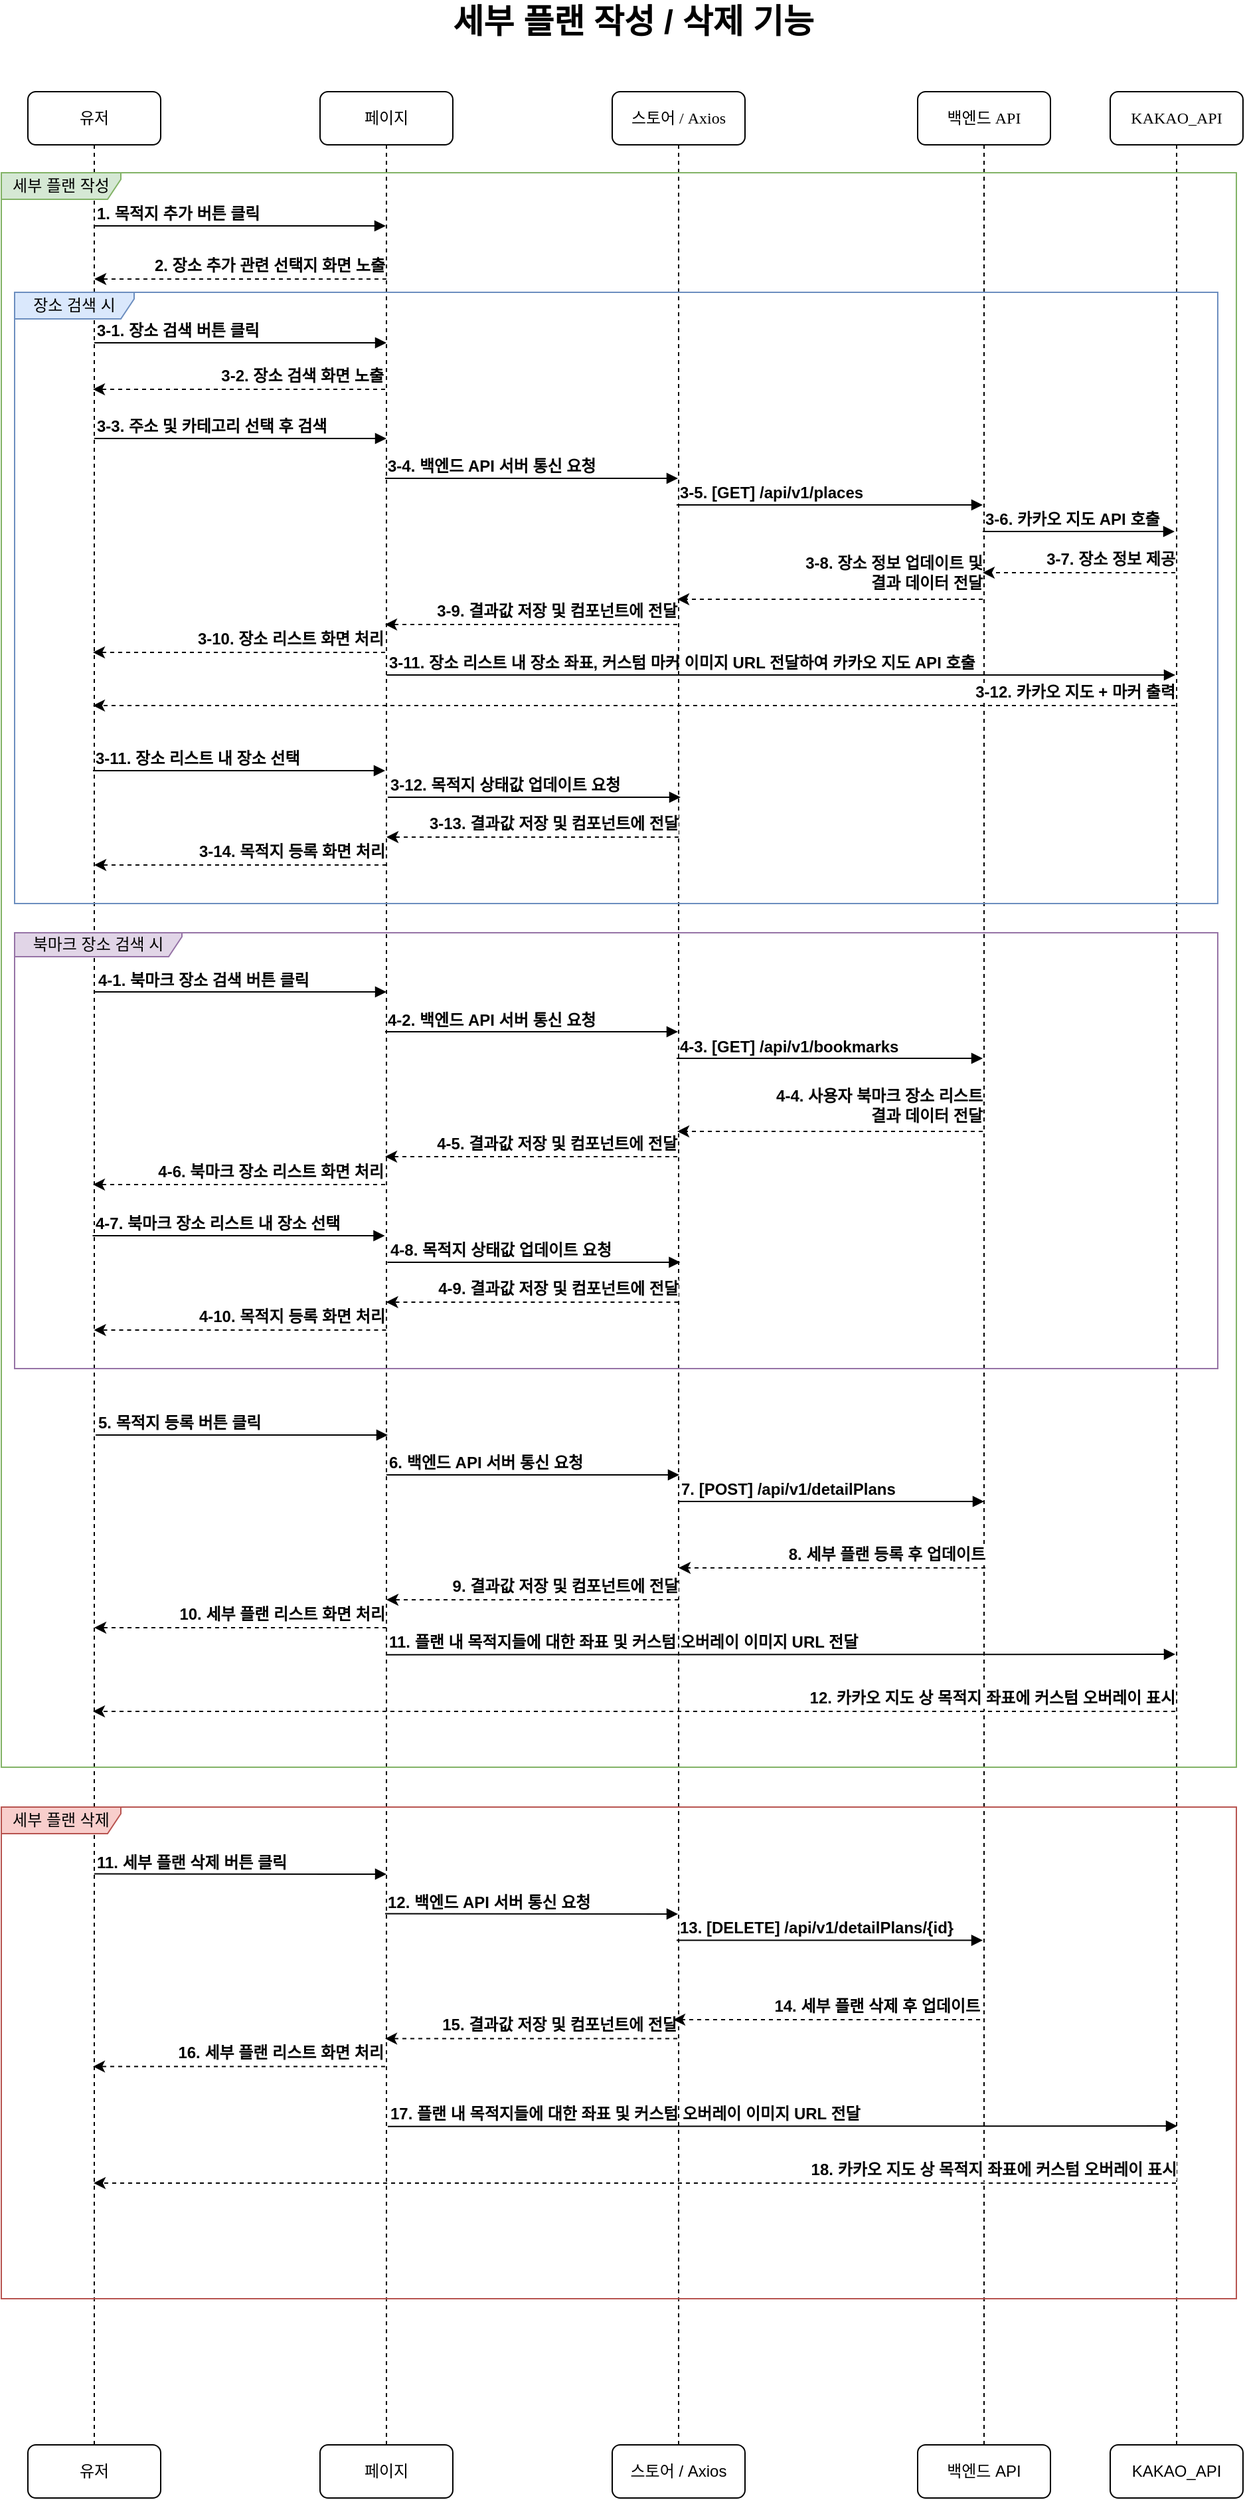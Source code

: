 <mxfile version="21.2.6" type="device">
  <diagram name="Page-1" id="13e1069c-82ec-6db2-03f1-153e76fe0fe0">
    <mxGraphModel dx="1304" dy="643" grid="1" gridSize="10" guides="1" tooltips="1" connect="1" arrows="1" fold="1" page="1" pageScale="1" pageWidth="1100" pageHeight="850" background="none" math="0" shadow="0">
      <root>
        <mxCell id="0" />
        <mxCell id="1" parent="0" />
        <mxCell id="7baba1c4bc27f4b0-2" value="페이지" style="shape=umlLifeline;perimeter=lifelinePerimeter;whiteSpace=wrap;html=1;container=1;collapsible=0;recursiveResize=0;outlineConnect=0;rounded=1;shadow=0;comic=0;labelBackgroundColor=none;strokeWidth=1;fontFamily=Verdana;fontSize=12;align=center;" parent="1" vertex="1">
          <mxGeometry x="314" y="109" width="100" height="1771" as="geometry" />
        </mxCell>
        <mxCell id="7baba1c4bc27f4b0-3" value="스토어 / Axios" style="shape=umlLifeline;perimeter=lifelinePerimeter;whiteSpace=wrap;html=1;container=1;collapsible=0;recursiveResize=0;outlineConnect=0;rounded=1;shadow=0;comic=0;labelBackgroundColor=none;strokeWidth=1;fontFamily=Verdana;fontSize=12;align=center;movable=1;resizable=1;rotatable=1;deletable=1;editable=1;locked=0;connectable=1;" parent="1" vertex="1">
          <mxGeometry x="534" y="109" width="100" height="1771" as="geometry" />
        </mxCell>
        <mxCell id="7baba1c4bc27f4b0-4" value="KAKAO_API" style="shape=umlLifeline;perimeter=lifelinePerimeter;whiteSpace=wrap;html=1;container=1;collapsible=0;recursiveResize=0;outlineConnect=0;rounded=1;shadow=0;comic=0;labelBackgroundColor=none;strokeWidth=1;fontFamily=Verdana;fontSize=12;align=center;" parent="1" vertex="1">
          <mxGeometry x="909" y="109" width="100" height="1771" as="geometry" />
        </mxCell>
        <mxCell id="7baba1c4bc27f4b0-8" value="유저" style="shape=umlLifeline;perimeter=lifelinePerimeter;whiteSpace=wrap;html=1;container=1;collapsible=0;recursiveResize=0;outlineConnect=0;rounded=1;shadow=0;comic=0;labelBackgroundColor=none;strokeWidth=1;fontFamily=Verdana;fontSize=12;align=center;" parent="1" vertex="1">
          <mxGeometry x="94" y="109" width="100" height="1771" as="geometry" />
        </mxCell>
        <mxCell id="7baba1c4bc27f4b0-11" value="1. 목적지 추가 버튼 클릭" style="html=1;verticalAlign=bottom;endArrow=block;labelBackgroundColor=none;fontFamily=Helvetica;fontSize=12;edgeStyle=elbowEdgeStyle;elbow=vertical;align=left;fontStyle=1" parent="1" edge="1">
          <mxGeometry x="-1" relative="1" as="geometry">
            <mxPoint x="143.5" y="210" as="sourcePoint" />
            <mxPoint x="363.5" y="210" as="targetPoint" />
            <mxPoint as="offset" />
          </mxGeometry>
        </mxCell>
        <mxCell id="d7kwrDIypniRsh-_axAG-28" value="유저" style="rounded=1;whiteSpace=wrap;html=1;fontSize=12;" parent="1" vertex="1">
          <mxGeometry x="94" y="1880" width="100" height="40" as="geometry" />
        </mxCell>
        <mxCell id="d7kwrDIypniRsh-_axAG-29" value="페이지" style="rounded=1;whiteSpace=wrap;html=1;fontSize=12;" parent="1" vertex="1">
          <mxGeometry x="314" y="1880" width="100" height="40" as="geometry" />
        </mxCell>
        <mxCell id="d7kwrDIypniRsh-_axAG-30" value="스토어 / Axios" style="rounded=1;whiteSpace=wrap;html=1;fontSize=12;" parent="1" vertex="1">
          <mxGeometry x="534" y="1880" width="100" height="40" as="geometry" />
        </mxCell>
        <mxCell id="d7kwrDIypniRsh-_axAG-31" value="KAKAO_API" style="rounded=1;whiteSpace=wrap;html=1;fontSize=12;" parent="1" vertex="1">
          <mxGeometry x="909" y="1880" width="100" height="40" as="geometry" />
        </mxCell>
        <mxCell id="d7kwrDIypniRsh-_axAG-33" value="&lt;span style=&quot;font-size: 25px;&quot;&gt;&lt;b&gt;세부 플랜 작성 / 삭제 기능&lt;/b&gt;&lt;/span&gt;" style="text;html=1;strokeColor=none;fillColor=none;align=center;verticalAlign=middle;whiteSpace=wrap;rounded=0;fontSize=12;" parent="1" vertex="1">
          <mxGeometry x="154" y="40" width="792" height="30" as="geometry" />
        </mxCell>
        <mxCell id="fj5dnLexoJdEt0vvxZNv-23" value="백엔드 API" style="shape=umlLifeline;perimeter=lifelinePerimeter;whiteSpace=wrap;html=1;container=1;collapsible=0;recursiveResize=0;outlineConnect=0;rounded=1;shadow=0;comic=0;labelBackgroundColor=none;strokeWidth=1;fontFamily=Verdana;fontSize=12;align=center;" parent="1" vertex="1">
          <mxGeometry x="764" y="109" width="100" height="1771" as="geometry" />
        </mxCell>
        <mxCell id="fj5dnLexoJdEt0vvxZNv-26" value="백엔드 API" style="rounded=1;whiteSpace=wrap;html=1;fontSize=12;" parent="1" vertex="1">
          <mxGeometry x="764" y="1880" width="100" height="40" as="geometry" />
        </mxCell>
        <mxCell id="fj5dnLexoJdEt0vvxZNv-44" value="11. 플랜 내 목적지들에 대한 좌표 및 커스텀 오버레이 이미지 URL 전달" style="html=1;verticalAlign=bottom;endArrow=block;labelBackgroundColor=none;fontFamily=Helvetica;fontSize=12;edgeStyle=elbowEdgeStyle;elbow=vertical;align=left;fontStyle=1" parent="1" edge="1">
          <mxGeometry x="-0.999" relative="1" as="geometry">
            <mxPoint x="363.5" y="1285.33" as="sourcePoint" />
            <mxPoint x="958" y="1285" as="targetPoint" />
            <mxPoint as="offset" />
          </mxGeometry>
        </mxCell>
        <mxCell id="fj5dnLexoJdEt0vvxZNv-48" value="12. 카카오 지도 상 목적지 좌표에 커스텀 오버레이 표시" style="endArrow=classic;html=1;rounded=0;dashed=1;align=right;fontSize=12;fontStyle=1" parent="1" edge="1">
          <mxGeometry x="-1" y="-10" width="50" height="50" relative="1" as="geometry">
            <mxPoint x="958" y="1328" as="sourcePoint" />
            <mxPoint x="143" y="1328" as="targetPoint" />
            <Array as="points">
              <mxPoint x="563.5" y="1328" />
            </Array>
            <mxPoint x="1" as="offset" />
          </mxGeometry>
        </mxCell>
        <mxCell id="fj5dnLexoJdEt0vvxZNv-49" value="세부 플랜 작성" style="shape=umlFrame;whiteSpace=wrap;html=1;pointerEvents=0;width=90;height=20;fillColor=#d5e8d4;strokeColor=#82b366;" parent="1" vertex="1">
          <mxGeometry x="74" y="170" width="930" height="1200" as="geometry" />
        </mxCell>
        <mxCell id="fj5dnLexoJdEt0vvxZNv-80" value="2. 장소 추가 관련 선택지 화면 노출" style="endArrow=classic;html=1;rounded=0;dashed=1;align=right;fontSize=12;fontStyle=1" parent="1" edge="1">
          <mxGeometry x="-1" y="-10" width="50" height="50" relative="1" as="geometry">
            <mxPoint x="364" y="250" as="sourcePoint" />
            <mxPoint x="144" y="250" as="targetPoint" />
            <Array as="points">
              <mxPoint x="364" y="250" />
              <mxPoint x="334" y="250" />
            </Array>
            <mxPoint as="offset" />
          </mxGeometry>
        </mxCell>
        <mxCell id="N0yfgly27lMoUbKmG3n6-20" value="3-1. 장소 검색 버튼 클릭" style="html=1;verticalAlign=bottom;endArrow=block;labelBackgroundColor=none;fontFamily=Helvetica;fontSize=12;edgeStyle=elbowEdgeStyle;elbow=vertical;align=left;fontStyle=1" edge="1" parent="1">
          <mxGeometry x="-1" relative="1" as="geometry">
            <mxPoint x="144" y="298" as="sourcePoint" />
            <mxPoint x="364" y="298" as="targetPoint" />
            <mxPoint as="offset" />
          </mxGeometry>
        </mxCell>
        <mxCell id="N0yfgly27lMoUbKmG3n6-21" value="3-2. 장소 검색 화면 노출" style="endArrow=classic;html=1;rounded=0;dashed=1;align=right;fontSize=12;fontStyle=1" edge="1" parent="1">
          <mxGeometry x="-1" y="-10" width="50" height="50" relative="1" as="geometry">
            <mxPoint x="363" y="333" as="sourcePoint" />
            <mxPoint x="143" y="333" as="targetPoint" />
            <Array as="points">
              <mxPoint x="363" y="333" />
              <mxPoint x="333" y="333" />
            </Array>
            <mxPoint as="offset" />
          </mxGeometry>
        </mxCell>
        <mxCell id="N0yfgly27lMoUbKmG3n6-22" value="3-3. 주소 및 카테고리 선택 후 검색" style="html=1;verticalAlign=bottom;endArrow=block;labelBackgroundColor=none;fontFamily=Helvetica;fontSize=12;edgeStyle=elbowEdgeStyle;elbow=vertical;align=left;fontStyle=1" edge="1" parent="1">
          <mxGeometry x="-1" relative="1" as="geometry">
            <mxPoint x="144" y="370" as="sourcePoint" />
            <mxPoint x="364" y="370" as="targetPoint" />
            <mxPoint as="offset" />
          </mxGeometry>
        </mxCell>
        <mxCell id="N0yfgly27lMoUbKmG3n6-23" value="3-4. 백엔드 API 서버 통신 요청" style="html=1;verticalAlign=bottom;endArrow=block;labelBackgroundColor=none;fontFamily=Helvetica;fontSize=12;edgeStyle=elbowEdgeStyle;elbow=vertical;align=left;fontStyle=1" edge="1" parent="1">
          <mxGeometry x="-1" relative="1" as="geometry">
            <mxPoint x="363" y="400" as="sourcePoint" />
            <mxPoint x="583.5" y="400" as="targetPoint" />
            <mxPoint as="offset" />
          </mxGeometry>
        </mxCell>
        <mxCell id="N0yfgly27lMoUbKmG3n6-24" value="3-5. [GET] /api/v1/places" style="html=1;verticalAlign=bottom;endArrow=block;labelBackgroundColor=none;fontFamily=Helvetica;fontSize=12;edgeStyle=elbowEdgeStyle;elbow=vertical;align=left;fontStyle=1;" edge="1" parent="1">
          <mxGeometry x="-1" relative="1" as="geometry">
            <mxPoint x="582.5" y="420" as="sourcePoint" />
            <mxPoint x="813" y="420" as="targetPoint" />
            <mxPoint as="offset" />
            <Array as="points">
              <mxPoint x="813" y="420" />
            </Array>
          </mxGeometry>
        </mxCell>
        <mxCell id="N0yfgly27lMoUbKmG3n6-25" value="3-6. 카카오 지도 API 호출" style="html=1;verticalAlign=bottom;endArrow=block;labelBackgroundColor=none;fontFamily=Helvetica;fontSize=12;edgeStyle=elbowEdgeStyle;elbow=vertical;align=left;fontStyle=1" edge="1" parent="1">
          <mxGeometry x="-1" relative="1" as="geometry">
            <mxPoint x="813" y="440" as="sourcePoint" />
            <mxPoint x="957.5" y="440" as="targetPoint" />
            <mxPoint as="offset" />
          </mxGeometry>
        </mxCell>
        <mxCell id="N0yfgly27lMoUbKmG3n6-26" value="3-7. 장소 정보 제공" style="endArrow=classic;html=1;rounded=0;dashed=1;align=right;fontSize=12;fontStyle=1" edge="1" parent="1">
          <mxGeometry x="-1" y="-10" width="50" height="50" relative="1" as="geometry">
            <mxPoint x="958" y="471" as="sourcePoint" />
            <mxPoint x="813" y="471" as="targetPoint" />
            <Array as="points">
              <mxPoint x="923" y="471" />
              <mxPoint x="893" y="471" />
            </Array>
            <mxPoint x="1" as="offset" />
          </mxGeometry>
        </mxCell>
        <mxCell id="N0yfgly27lMoUbKmG3n6-27" value="3-8. 장소 정보 업데이트 및&lt;br&gt;결과 데이터 전달" style="endArrow=classic;html=1;rounded=0;dashed=1;align=right;fontSize=12;fontStyle=1" edge="1" parent="1">
          <mxGeometry x="-1" y="-20" width="50" height="50" relative="1" as="geometry">
            <mxPoint x="813" y="491" as="sourcePoint" />
            <mxPoint x="583" y="491" as="targetPoint" />
            <Array as="points">
              <mxPoint x="763" y="491" />
              <mxPoint x="733" y="491" />
            </Array>
            <mxPoint x="1" as="offset" />
          </mxGeometry>
        </mxCell>
        <mxCell id="N0yfgly27lMoUbKmG3n6-28" value="3-9. 결과값 저장 및 컴포넌트에 전달" style="endArrow=classic;html=1;rounded=0;dashed=1;align=right;fontSize=12;fontStyle=1" edge="1" parent="1">
          <mxGeometry x="-1" y="-10" width="50" height="50" relative="1" as="geometry">
            <mxPoint x="583" y="510" as="sourcePoint" />
            <mxPoint x="363" y="510" as="targetPoint" />
            <Array as="points">
              <mxPoint x="563" y="510" />
            </Array>
            <mxPoint x="1" as="offset" />
          </mxGeometry>
        </mxCell>
        <mxCell id="N0yfgly27lMoUbKmG3n6-29" value="3-10. 장소 리스트 화면 처리" style="endArrow=classic;html=1;rounded=0;dashed=1;align=right;fontSize=12;fontStyle=1" edge="1" parent="1">
          <mxGeometry x="-1" y="-10" width="50" height="50" relative="1" as="geometry">
            <mxPoint x="363" y="531" as="sourcePoint" />
            <mxPoint x="143" y="531" as="targetPoint" />
            <Array as="points">
              <mxPoint x="363" y="531" />
              <mxPoint x="333" y="531" />
            </Array>
            <mxPoint as="offset" />
          </mxGeometry>
        </mxCell>
        <mxCell id="N0yfgly27lMoUbKmG3n6-30" value="3-11. 장소 리스트 내 장소 좌표, 커스텀 마커 이미지 URL 전달하여 카카오 지도 API 호출" style="html=1;verticalAlign=bottom;endArrow=block;labelBackgroundColor=none;fontFamily=Helvetica;fontSize=12;edgeStyle=elbowEdgeStyle;elbow=vertical;align=left;fontStyle=1" edge="1" parent="1">
          <mxGeometry x="-1" relative="1" as="geometry">
            <mxPoint x="364" y="548" as="sourcePoint" />
            <mxPoint x="958" y="548" as="targetPoint" />
            <mxPoint as="offset" />
          </mxGeometry>
        </mxCell>
        <mxCell id="N0yfgly27lMoUbKmG3n6-31" value="3-12. 카카오 지도 + 마커 출력" style="endArrow=classic;html=1;rounded=0;dashed=1;align=right;fontSize=12;fontStyle=1" edge="1" parent="1">
          <mxGeometry x="-1" y="-10" width="50" height="50" relative="1" as="geometry">
            <mxPoint x="958" y="571" as="sourcePoint" />
            <mxPoint x="143" y="571" as="targetPoint" />
            <Array as="points">
              <mxPoint x="923" y="571" />
              <mxPoint x="893" y="571" />
            </Array>
            <mxPoint x="1" as="offset" />
          </mxGeometry>
        </mxCell>
        <mxCell id="N0yfgly27lMoUbKmG3n6-32" value="3-11. 장소 리스트 내 장소 선택" style="html=1;verticalAlign=bottom;endArrow=block;labelBackgroundColor=none;fontFamily=Helvetica;fontSize=12;edgeStyle=elbowEdgeStyle;elbow=vertical;align=left;fontStyle=1" edge="1" parent="1">
          <mxGeometry x="-1" relative="1" as="geometry">
            <mxPoint x="143" y="620" as="sourcePoint" />
            <mxPoint x="363" y="620" as="targetPoint" />
            <mxPoint as="offset" />
          </mxGeometry>
        </mxCell>
        <mxCell id="N0yfgly27lMoUbKmG3n6-34" value="3-12. 목적지 상태값 업데이트 요청" style="html=1;verticalAlign=bottom;endArrow=block;labelBackgroundColor=none;fontFamily=Helvetica;fontSize=12;edgeStyle=elbowEdgeStyle;elbow=vertical;align=left;fontStyle=1" edge="1" parent="1">
          <mxGeometry x="-1" relative="1" as="geometry">
            <mxPoint x="365" y="640" as="sourcePoint" />
            <mxPoint x="585.5" y="640" as="targetPoint" />
            <mxPoint as="offset" />
          </mxGeometry>
        </mxCell>
        <mxCell id="N0yfgly27lMoUbKmG3n6-36" value="3-13. 결과값 저장 및 컴포넌트에 전달" style="endArrow=classic;html=1;rounded=0;dashed=1;align=right;fontSize=12;fontStyle=1" edge="1" parent="1">
          <mxGeometry x="-1" y="-10" width="50" height="50" relative="1" as="geometry">
            <mxPoint x="584" y="670" as="sourcePoint" />
            <mxPoint x="364" y="670" as="targetPoint" />
            <Array as="points">
              <mxPoint x="564" y="670" />
            </Array>
            <mxPoint x="1" as="offset" />
          </mxGeometry>
        </mxCell>
        <mxCell id="N0yfgly27lMoUbKmG3n6-37" value="3-14. 목적지 등록 화면 처리" style="endArrow=classic;html=1;rounded=0;dashed=1;align=right;fontSize=12;fontStyle=1" edge="1" parent="1">
          <mxGeometry x="-1" y="-10" width="50" height="50" relative="1" as="geometry">
            <mxPoint x="364" y="691" as="sourcePoint" />
            <mxPoint x="144" y="691" as="targetPoint" />
            <Array as="points">
              <mxPoint x="364" y="691" />
              <mxPoint x="334" y="691" />
            </Array>
            <mxPoint as="offset" />
          </mxGeometry>
        </mxCell>
        <mxCell id="N0yfgly27lMoUbKmG3n6-38" value="장소 검색 시" style="shape=umlFrame;whiteSpace=wrap;html=1;pointerEvents=0;width=90;height=20;fillColor=#dae8fc;strokeColor=#6c8ebf;" vertex="1" parent="1">
          <mxGeometry x="84" y="260" width="906" height="460" as="geometry" />
        </mxCell>
        <mxCell id="N0yfgly27lMoUbKmG3n6-39" value="4-1. 북마크 장소 검색 버튼 클릭" style="html=1;verticalAlign=bottom;endArrow=block;labelBackgroundColor=none;fontFamily=Helvetica;fontSize=12;edgeStyle=elbowEdgeStyle;elbow=vertical;align=left;fontStyle=1" edge="1" parent="1">
          <mxGeometry x="-0.997" relative="1" as="geometry">
            <mxPoint x="144" y="786.5" as="sourcePoint" />
            <mxPoint x="364" y="786.5" as="targetPoint" />
            <mxPoint as="offset" />
          </mxGeometry>
        </mxCell>
        <mxCell id="N0yfgly27lMoUbKmG3n6-40" value="4-2. 백엔드 API 서버 통신 요청" style="html=1;verticalAlign=bottom;endArrow=block;labelBackgroundColor=none;fontFamily=Helvetica;fontSize=12;edgeStyle=elbowEdgeStyle;elbow=vertical;align=left;fontStyle=1" edge="1" parent="1">
          <mxGeometry x="-1" relative="1" as="geometry">
            <mxPoint x="363" y="816.5" as="sourcePoint" />
            <mxPoint x="583.5" y="816.5" as="targetPoint" />
            <mxPoint as="offset" />
          </mxGeometry>
        </mxCell>
        <mxCell id="N0yfgly27lMoUbKmG3n6-41" value="4-3. [GET] /api/v1/bookmarks" style="html=1;verticalAlign=bottom;endArrow=block;labelBackgroundColor=none;fontFamily=Helvetica;fontSize=12;edgeStyle=elbowEdgeStyle;elbow=vertical;align=left;fontStyle=1;" edge="1" parent="1">
          <mxGeometry x="-1" relative="1" as="geometry">
            <mxPoint x="582.5" y="836.5" as="sourcePoint" />
            <mxPoint x="813" y="836.5" as="targetPoint" />
            <mxPoint as="offset" />
            <Array as="points">
              <mxPoint x="813" y="836.5" />
            </Array>
          </mxGeometry>
        </mxCell>
        <mxCell id="N0yfgly27lMoUbKmG3n6-42" value="4-4. 사용자 북마크 장소 리스트&lt;br&gt;결과 데이터 전달" style="endArrow=classic;html=1;rounded=0;dashed=1;align=right;fontSize=12;fontStyle=1" edge="1" parent="1">
          <mxGeometry x="-1" y="-20" width="50" height="50" relative="1" as="geometry">
            <mxPoint x="813" y="891.5" as="sourcePoint" />
            <mxPoint x="583" y="891.5" as="targetPoint" />
            <Array as="points">
              <mxPoint x="763" y="891.5" />
              <mxPoint x="733" y="891.5" />
            </Array>
            <mxPoint x="1" as="offset" />
          </mxGeometry>
        </mxCell>
        <mxCell id="N0yfgly27lMoUbKmG3n6-43" value="4-5. 결과값 저장 및 컴포넌트에 전달" style="endArrow=classic;html=1;rounded=0;dashed=1;align=right;fontSize=12;fontStyle=1" edge="1" parent="1">
          <mxGeometry x="-1" y="-10" width="50" height="50" relative="1" as="geometry">
            <mxPoint x="583" y="910.5" as="sourcePoint" />
            <mxPoint x="363" y="910.5" as="targetPoint" />
            <Array as="points">
              <mxPoint x="563" y="910.5" />
            </Array>
            <mxPoint x="1" as="offset" />
          </mxGeometry>
        </mxCell>
        <mxCell id="N0yfgly27lMoUbKmG3n6-44" value="4-6. 북마크 장소 리스트 화면 처리" style="endArrow=classic;html=1;rounded=0;dashed=1;align=right;fontSize=12;fontStyle=1" edge="1" parent="1">
          <mxGeometry x="-1" y="-10" width="50" height="50" relative="1" as="geometry">
            <mxPoint x="363" y="931.5" as="sourcePoint" />
            <mxPoint x="143" y="931.5" as="targetPoint" />
            <Array as="points">
              <mxPoint x="363" y="931.5" />
              <mxPoint x="333" y="931.5" />
            </Array>
            <mxPoint as="offset" />
          </mxGeometry>
        </mxCell>
        <mxCell id="N0yfgly27lMoUbKmG3n6-45" value="4-7. 북마크 장소 리스트 내 장소 선택" style="html=1;verticalAlign=bottom;endArrow=block;labelBackgroundColor=none;fontFamily=Helvetica;fontSize=12;edgeStyle=elbowEdgeStyle;elbow=vertical;align=left;fontStyle=1" edge="1" parent="1">
          <mxGeometry x="-1" relative="1" as="geometry">
            <mxPoint x="142.75" y="970" as="sourcePoint" />
            <mxPoint x="362.75" y="970" as="targetPoint" />
            <mxPoint as="offset" />
          </mxGeometry>
        </mxCell>
        <mxCell id="N0yfgly27lMoUbKmG3n6-46" value="4-8. 목적지 상태값 업데이트 요청" style="html=1;verticalAlign=bottom;endArrow=block;labelBackgroundColor=none;fontFamily=Helvetica;fontSize=12;edgeStyle=elbowEdgeStyle;elbow=vertical;align=left;fontStyle=1" edge="1" parent="1">
          <mxGeometry x="-1" relative="1" as="geometry">
            <mxPoint x="364.75" y="990" as="sourcePoint" />
            <mxPoint x="585.25" y="990" as="targetPoint" />
            <mxPoint as="offset" />
          </mxGeometry>
        </mxCell>
        <mxCell id="N0yfgly27lMoUbKmG3n6-47" value="4-9. 결과값 저장 및 컴포넌트에 전달" style="endArrow=classic;html=1;rounded=0;dashed=1;align=right;fontSize=12;fontStyle=1" edge="1" parent="1">
          <mxGeometry x="-1" y="-10" width="50" height="50" relative="1" as="geometry">
            <mxPoint x="583.75" y="1020" as="sourcePoint" />
            <mxPoint x="363.75" y="1020" as="targetPoint" />
            <Array as="points">
              <mxPoint x="563.75" y="1020" />
            </Array>
            <mxPoint x="1" as="offset" />
          </mxGeometry>
        </mxCell>
        <mxCell id="N0yfgly27lMoUbKmG3n6-48" value="4-10. 목적지 등록 화면 처리" style="endArrow=classic;html=1;rounded=0;dashed=1;align=right;fontSize=12;fontStyle=1" edge="1" parent="1">
          <mxGeometry x="-1" y="-10" width="50" height="50" relative="1" as="geometry">
            <mxPoint x="363.75" y="1041" as="sourcePoint" />
            <mxPoint x="143.75" y="1041" as="targetPoint" />
            <Array as="points">
              <mxPoint x="363.75" y="1041" />
              <mxPoint x="333.75" y="1041" />
            </Array>
            <mxPoint as="offset" />
          </mxGeometry>
        </mxCell>
        <mxCell id="N0yfgly27lMoUbKmG3n6-49" value="북마크 장소 검색 시" style="shape=umlFrame;whiteSpace=wrap;html=1;pointerEvents=0;width=126;height=18;fillColor=#e1d5e7;strokeColor=#9673a6;" vertex="1" parent="1">
          <mxGeometry x="84" y="742" width="906" height="328" as="geometry" />
        </mxCell>
        <mxCell id="N0yfgly27lMoUbKmG3n6-50" value="5. 목적지 등록 버튼 클릭" style="html=1;verticalAlign=bottom;endArrow=block;labelBackgroundColor=none;fontFamily=Helvetica;fontSize=12;edgeStyle=elbowEdgeStyle;elbow=vertical;align=left;fontStyle=1" edge="1" parent="1">
          <mxGeometry x="-1" relative="1" as="geometry">
            <mxPoint x="145" y="1120" as="sourcePoint" />
            <mxPoint x="365" y="1120" as="targetPoint" />
            <mxPoint as="offset" />
          </mxGeometry>
        </mxCell>
        <mxCell id="N0yfgly27lMoUbKmG3n6-51" value="6. 백엔드 API 서버 통신 요청" style="html=1;verticalAlign=bottom;endArrow=block;labelBackgroundColor=none;fontFamily=Helvetica;fontSize=12;edgeStyle=elbowEdgeStyle;elbow=vertical;align=left;fontStyle=1" edge="1" parent="1">
          <mxGeometry x="-1" relative="1" as="geometry">
            <mxPoint x="364" y="1150" as="sourcePoint" />
            <mxPoint x="584.5" y="1150" as="targetPoint" />
            <mxPoint as="offset" />
          </mxGeometry>
        </mxCell>
        <mxCell id="N0yfgly27lMoUbKmG3n6-52" value="7. [POST] /api/v1/detailPlans" style="html=1;verticalAlign=bottom;endArrow=block;labelBackgroundColor=none;fontFamily=Helvetica;fontSize=12;edgeStyle=elbowEdgeStyle;elbow=vertical;align=left;fontStyle=1;" edge="1" parent="1">
          <mxGeometry x="-1" relative="1" as="geometry">
            <mxPoint x="583.5" y="1170" as="sourcePoint" />
            <mxPoint x="814" y="1170" as="targetPoint" />
            <mxPoint as="offset" />
            <Array as="points">
              <mxPoint x="814" y="1170" />
            </Array>
          </mxGeometry>
        </mxCell>
        <mxCell id="N0yfgly27lMoUbKmG3n6-54" value="9. 결과값 저장 및 컴포넌트에 전달" style="endArrow=classic;html=1;rounded=0;dashed=1;align=right;fontSize=12;fontStyle=1" edge="1" parent="1">
          <mxGeometry x="-1" y="-10" width="50" height="50" relative="1" as="geometry">
            <mxPoint x="584" y="1244" as="sourcePoint" />
            <mxPoint x="364" y="1244" as="targetPoint" />
            <Array as="points">
              <mxPoint x="564" y="1244" />
            </Array>
            <mxPoint x="1" as="offset" />
          </mxGeometry>
        </mxCell>
        <mxCell id="N0yfgly27lMoUbKmG3n6-55" value="10. 세부 플랜 리스트 화면 처리" style="endArrow=classic;html=1;rounded=0;dashed=1;align=right;fontSize=12;fontStyle=1" edge="1" parent="1">
          <mxGeometry x="-1" y="-10" width="50" height="50" relative="1" as="geometry">
            <mxPoint x="364" y="1265" as="sourcePoint" />
            <mxPoint x="144" y="1265" as="targetPoint" />
            <Array as="points">
              <mxPoint x="364" y="1265" />
              <mxPoint x="334" y="1265" />
            </Array>
            <mxPoint as="offset" />
          </mxGeometry>
        </mxCell>
        <mxCell id="N0yfgly27lMoUbKmG3n6-58" value="8. 세부 플랜 등록 후 업데이트" style="endArrow=classic;html=1;rounded=0;dashed=1;align=right;fontSize=12;fontStyle=1" edge="1" parent="1" target="7baba1c4bc27f4b0-3">
          <mxGeometry x="-1" y="-10" width="50" height="50" relative="1" as="geometry">
            <mxPoint x="815" y="1220" as="sourcePoint" />
            <mxPoint x="670" y="1220" as="targetPoint" />
            <Array as="points">
              <mxPoint x="780" y="1220" />
              <mxPoint x="750" y="1220" />
            </Array>
            <mxPoint x="1" as="offset" />
          </mxGeometry>
        </mxCell>
        <mxCell id="N0yfgly27lMoUbKmG3n6-59" value="11. 세부 플랜 삭제 버튼 클릭" style="html=1;verticalAlign=bottom;endArrow=block;labelBackgroundColor=none;fontFamily=Helvetica;fontSize=12;edgeStyle=elbowEdgeStyle;elbow=vertical;align=left;fontStyle=1" edge="1" parent="1">
          <mxGeometry x="-0.997" relative="1" as="geometry">
            <mxPoint x="144" y="1450.26" as="sourcePoint" />
            <mxPoint x="364" y="1450.26" as="targetPoint" />
            <mxPoint as="offset" />
          </mxGeometry>
        </mxCell>
        <mxCell id="N0yfgly27lMoUbKmG3n6-60" value="12. 백엔드 API 서버 통신 요청" style="html=1;verticalAlign=bottom;endArrow=block;labelBackgroundColor=none;fontFamily=Helvetica;fontSize=12;edgeStyle=elbowEdgeStyle;elbow=vertical;align=left;fontStyle=1" edge="1" parent="1">
          <mxGeometry x="-1" relative="1" as="geometry">
            <mxPoint x="363" y="1480.26" as="sourcePoint" />
            <mxPoint x="583.5" y="1480.26" as="targetPoint" />
            <mxPoint as="offset" />
          </mxGeometry>
        </mxCell>
        <mxCell id="N0yfgly27lMoUbKmG3n6-61" value="13. [DELETE] /api/v1/detailPlans/{id}" style="html=1;verticalAlign=bottom;endArrow=block;labelBackgroundColor=none;fontFamily=Helvetica;fontSize=12;edgeStyle=elbowEdgeStyle;elbow=vertical;align=left;fontStyle=1;" edge="1" parent="1">
          <mxGeometry x="-1" relative="1" as="geometry">
            <mxPoint x="582.5" y="1500.26" as="sourcePoint" />
            <mxPoint x="813" y="1500.26" as="targetPoint" />
            <mxPoint as="offset" />
            <Array as="points">
              <mxPoint x="813" y="1500.26" />
            </Array>
          </mxGeometry>
        </mxCell>
        <mxCell id="N0yfgly27lMoUbKmG3n6-63" value="15. 결과값 저장 및 컴포넌트에 전달" style="endArrow=classic;html=1;rounded=0;dashed=1;align=right;fontSize=12;fontStyle=1" edge="1" parent="1">
          <mxGeometry x="-1" y="-10" width="50" height="50" relative="1" as="geometry">
            <mxPoint x="583" y="1574.26" as="sourcePoint" />
            <mxPoint x="363" y="1574.26" as="targetPoint" />
            <Array as="points">
              <mxPoint x="563" y="1574.26" />
            </Array>
            <mxPoint x="1" as="offset" />
          </mxGeometry>
        </mxCell>
        <mxCell id="N0yfgly27lMoUbKmG3n6-64" value="16. 세부 플랜 리스트 화면 처리" style="endArrow=classic;html=1;rounded=0;dashed=1;align=right;fontSize=12;fontStyle=1" edge="1" parent="1">
          <mxGeometry x="-1" y="-10" width="50" height="50" relative="1" as="geometry">
            <mxPoint x="363" y="1595.26" as="sourcePoint" />
            <mxPoint x="143" y="1595.26" as="targetPoint" />
            <Array as="points">
              <mxPoint x="363" y="1595.26" />
              <mxPoint x="333" y="1595.26" />
            </Array>
            <mxPoint as="offset" />
          </mxGeometry>
        </mxCell>
        <mxCell id="N0yfgly27lMoUbKmG3n6-65" value="14. 세부 플랜 삭제 후 업데이트" style="endArrow=classic;html=1;rounded=0;dashed=1;align=right;fontSize=12;fontStyle=1" edge="1" parent="1">
          <mxGeometry x="-1" y="-10" width="50" height="50" relative="1" as="geometry">
            <mxPoint x="811" y="1560" as="sourcePoint" />
            <mxPoint x="580" y="1560" as="targetPoint" />
            <Array as="points">
              <mxPoint x="776" y="1560" />
              <mxPoint x="746" y="1560" />
            </Array>
            <mxPoint x="1" as="offset" />
          </mxGeometry>
        </mxCell>
        <mxCell id="N0yfgly27lMoUbKmG3n6-66" value="17. 플랜 내 목적지들에 대한 좌표 및 커스텀 오버레이 이미지 URL 전달" style="html=1;verticalAlign=bottom;endArrow=block;labelBackgroundColor=none;fontFamily=Helvetica;fontSize=12;edgeStyle=elbowEdgeStyle;elbow=vertical;align=left;fontStyle=1" edge="1" parent="1">
          <mxGeometry x="-0.999" relative="1" as="geometry">
            <mxPoint x="365" y="1640.33" as="sourcePoint" />
            <mxPoint x="959.5" y="1640" as="targetPoint" />
            <mxPoint as="offset" />
          </mxGeometry>
        </mxCell>
        <mxCell id="N0yfgly27lMoUbKmG3n6-67" value="18. 카카오 지도 상 목적지 좌표에 커스텀 오버레이 표시" style="endArrow=classic;html=1;rounded=0;dashed=1;align=right;fontSize=12;fontStyle=1" edge="1" parent="1">
          <mxGeometry x="-1" y="-10" width="50" height="50" relative="1" as="geometry">
            <mxPoint x="958.5" y="1683" as="sourcePoint" />
            <mxPoint x="143.5" y="1683" as="targetPoint" />
            <Array as="points">
              <mxPoint x="564" y="1683" />
            </Array>
            <mxPoint x="1" as="offset" />
          </mxGeometry>
        </mxCell>
        <mxCell id="N0yfgly27lMoUbKmG3n6-68" value="세부 플랜 삭제" style="shape=umlFrame;whiteSpace=wrap;html=1;pointerEvents=0;width=90;height=20;fillColor=#f8cecc;strokeColor=#b85450;" vertex="1" parent="1">
          <mxGeometry x="74" y="1400" width="930" height="370" as="geometry" />
        </mxCell>
      </root>
    </mxGraphModel>
  </diagram>
</mxfile>
